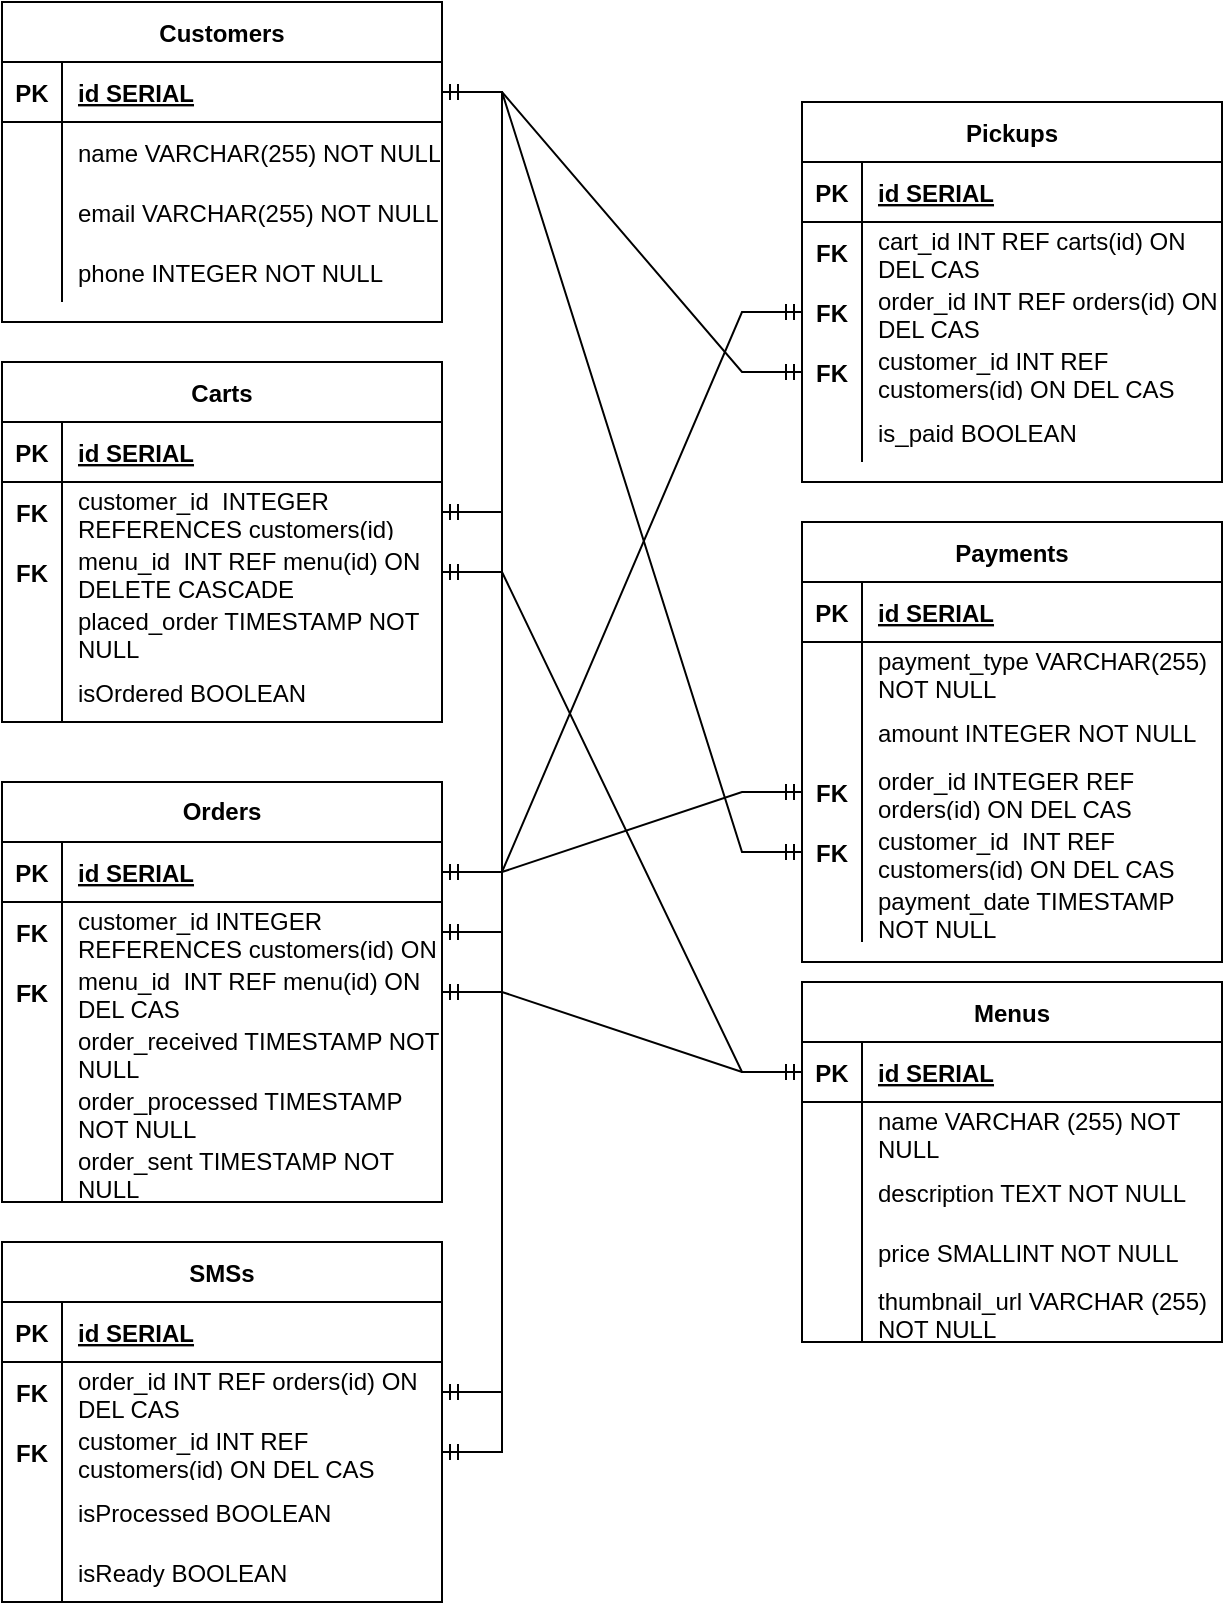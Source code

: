 <mxfile version="15.5.4" type="github">
  <diagram id="C5RBs43oDa-KdzZeNtuy" name="Page-1">
    <mxGraphModel dx="797" dy="542" grid="1" gridSize="10" guides="1" tooltips="1" connect="1" arrows="1" fold="1" page="1" pageScale="1" pageWidth="827" pageHeight="1169" math="0" shadow="0">
      <root>
        <mxCell id="WIyWlLk6GJQsqaUBKTNV-0" />
        <mxCell id="WIyWlLk6GJQsqaUBKTNV-1" parent="WIyWlLk6GJQsqaUBKTNV-0" />
        <mxCell id="xxg-_Av_WvTJygDesWmr-0" value="Payments" style="shape=table;startSize=30;container=1;collapsible=1;childLayout=tableLayout;fixedRows=1;rowLines=0;fontStyle=1;align=center;resizeLast=1;" parent="WIyWlLk6GJQsqaUBKTNV-1" vertex="1">
          <mxGeometry x="530" y="310" width="210" height="220" as="geometry" />
        </mxCell>
        <mxCell id="xxg-_Av_WvTJygDesWmr-1" value="" style="shape=partialRectangle;collapsible=0;dropTarget=0;pointerEvents=0;fillColor=none;top=0;left=0;bottom=1;right=0;points=[[0,0.5],[1,0.5]];portConstraint=eastwest;" parent="xxg-_Av_WvTJygDesWmr-0" vertex="1">
          <mxGeometry y="30" width="210" height="30" as="geometry" />
        </mxCell>
        <mxCell id="xxg-_Av_WvTJygDesWmr-2" value="PK" style="shape=partialRectangle;connectable=0;fillColor=none;top=0;left=0;bottom=0;right=0;fontStyle=1;overflow=hidden;" parent="xxg-_Av_WvTJygDesWmr-1" vertex="1">
          <mxGeometry width="30" height="30" as="geometry">
            <mxRectangle width="30" height="30" as="alternateBounds" />
          </mxGeometry>
        </mxCell>
        <mxCell id="xxg-_Av_WvTJygDesWmr-3" value="id SERIAL" style="shape=partialRectangle;connectable=0;fillColor=none;top=0;left=0;bottom=0;right=0;align=left;spacingLeft=6;fontStyle=5;overflow=hidden;" parent="xxg-_Av_WvTJygDesWmr-1" vertex="1">
          <mxGeometry x="30" width="180" height="30" as="geometry">
            <mxRectangle width="180" height="30" as="alternateBounds" />
          </mxGeometry>
        </mxCell>
        <mxCell id="xxg-_Av_WvTJygDesWmr-4" value="" style="shape=partialRectangle;collapsible=0;dropTarget=0;pointerEvents=0;fillColor=none;top=0;left=0;bottom=0;right=0;points=[[0,0.5],[1,0.5]];portConstraint=eastwest;" parent="xxg-_Av_WvTJygDesWmr-0" vertex="1">
          <mxGeometry y="60" width="210" height="30" as="geometry" />
        </mxCell>
        <mxCell id="xxg-_Av_WvTJygDesWmr-5" value="" style="shape=partialRectangle;connectable=0;fillColor=none;top=0;left=0;bottom=0;right=0;editable=1;overflow=hidden;" parent="xxg-_Av_WvTJygDesWmr-4" vertex="1">
          <mxGeometry width="30" height="30" as="geometry">
            <mxRectangle width="30" height="30" as="alternateBounds" />
          </mxGeometry>
        </mxCell>
        <mxCell id="xxg-_Av_WvTJygDesWmr-6" value="payment_type VARCHAR(255) NOT NULL" style="shape=partialRectangle;connectable=0;fillColor=none;top=0;left=0;bottom=0;right=0;align=left;spacingLeft=6;overflow=hidden;whiteSpace=wrap;" parent="xxg-_Av_WvTJygDesWmr-4" vertex="1">
          <mxGeometry x="30" width="180" height="30" as="geometry">
            <mxRectangle width="180" height="30" as="alternateBounds" />
          </mxGeometry>
        </mxCell>
        <mxCell id="xxg-_Av_WvTJygDesWmr-7" value="" style="shape=partialRectangle;collapsible=0;dropTarget=0;pointerEvents=0;fillColor=none;top=0;left=0;bottom=0;right=0;points=[[0,0.5],[1,0.5]];portConstraint=eastwest;" parent="xxg-_Av_WvTJygDesWmr-0" vertex="1">
          <mxGeometry y="90" width="210" height="30" as="geometry" />
        </mxCell>
        <mxCell id="xxg-_Av_WvTJygDesWmr-8" value="" style="shape=partialRectangle;connectable=0;fillColor=none;top=0;left=0;bottom=0;right=0;editable=1;overflow=hidden;" parent="xxg-_Av_WvTJygDesWmr-7" vertex="1">
          <mxGeometry width="30" height="30" as="geometry">
            <mxRectangle width="30" height="30" as="alternateBounds" />
          </mxGeometry>
        </mxCell>
        <mxCell id="xxg-_Av_WvTJygDesWmr-9" value="amount INTEGER NOT NULL" style="shape=partialRectangle;connectable=0;fillColor=none;top=0;left=0;bottom=0;right=0;align=left;spacingLeft=6;overflow=hidden;" parent="xxg-_Av_WvTJygDesWmr-7" vertex="1">
          <mxGeometry x="30" width="180" height="30" as="geometry">
            <mxRectangle width="180" height="30" as="alternateBounds" />
          </mxGeometry>
        </mxCell>
        <mxCell id="xxg-_Av_WvTJygDesWmr-10" value="" style="shape=partialRectangle;collapsible=0;dropTarget=0;pointerEvents=0;fillColor=none;top=0;left=0;bottom=0;right=0;points=[[0,0.5],[1,0.5]];portConstraint=eastwest;" parent="xxg-_Av_WvTJygDesWmr-0" vertex="1">
          <mxGeometry y="120" width="210" height="30" as="geometry" />
        </mxCell>
        <mxCell id="xxg-_Av_WvTJygDesWmr-11" value="FK" style="shape=partialRectangle;connectable=0;fillColor=none;top=0;left=0;bottom=0;right=0;editable=1;overflow=hidden;fontStyle=1" parent="xxg-_Av_WvTJygDesWmr-10" vertex="1">
          <mxGeometry width="30" height="30" as="geometry">
            <mxRectangle width="30" height="30" as="alternateBounds" />
          </mxGeometry>
        </mxCell>
        <mxCell id="xxg-_Av_WvTJygDesWmr-12" value="order_id INTEGER REF orders(id) ON DEL CAS" style="shape=partialRectangle;connectable=0;fillColor=none;top=0;left=0;bottom=0;right=0;align=left;spacingLeft=6;overflow=hidden;whiteSpace=wrap;" parent="xxg-_Av_WvTJygDesWmr-10" vertex="1">
          <mxGeometry x="30" width="180" height="30" as="geometry">
            <mxRectangle width="180" height="30" as="alternateBounds" />
          </mxGeometry>
        </mxCell>
        <mxCell id="xxg-_Av_WvTJygDesWmr-13" value="" style="shape=partialRectangle;collapsible=0;dropTarget=0;pointerEvents=0;fillColor=none;top=0;left=0;bottom=0;right=0;points=[[0,0.5],[1,0.5]];portConstraint=eastwest;" parent="xxg-_Av_WvTJygDesWmr-0" vertex="1">
          <mxGeometry y="150" width="210" height="30" as="geometry" />
        </mxCell>
        <mxCell id="xxg-_Av_WvTJygDesWmr-14" value="FK" style="shape=partialRectangle;connectable=0;fillColor=none;top=0;left=0;bottom=0;right=0;editable=1;overflow=hidden;fontStyle=1" parent="xxg-_Av_WvTJygDesWmr-13" vertex="1">
          <mxGeometry width="30" height="30" as="geometry">
            <mxRectangle width="30" height="30" as="alternateBounds" />
          </mxGeometry>
        </mxCell>
        <mxCell id="xxg-_Av_WvTJygDesWmr-15" value="customer_id  INT REF customers(id) ON DEL CAS" style="shape=partialRectangle;connectable=0;fillColor=none;top=0;left=0;bottom=0;right=0;align=left;spacingLeft=6;overflow=hidden;whiteSpace=wrap;" parent="xxg-_Av_WvTJygDesWmr-13" vertex="1">
          <mxGeometry x="30" width="180" height="30" as="geometry">
            <mxRectangle width="180" height="30" as="alternateBounds" />
          </mxGeometry>
        </mxCell>
        <mxCell id="xxg-_Av_WvTJygDesWmr-16" value="" style="shape=partialRectangle;collapsible=0;dropTarget=0;pointerEvents=0;fillColor=none;top=0;left=0;bottom=0;right=0;points=[[0,0.5],[1,0.5]];portConstraint=eastwest;" parent="xxg-_Av_WvTJygDesWmr-0" vertex="1">
          <mxGeometry y="180" width="210" height="30" as="geometry" />
        </mxCell>
        <mxCell id="xxg-_Av_WvTJygDesWmr-17" value="" style="shape=partialRectangle;connectable=0;fillColor=none;top=0;left=0;bottom=0;right=0;editable=1;overflow=hidden;" parent="xxg-_Av_WvTJygDesWmr-16" vertex="1">
          <mxGeometry width="30" height="30" as="geometry">
            <mxRectangle width="30" height="30" as="alternateBounds" />
          </mxGeometry>
        </mxCell>
        <mxCell id="xxg-_Av_WvTJygDesWmr-18" value="payment_date TIMESTAMP NOT NULL" style="shape=partialRectangle;connectable=0;fillColor=none;top=0;left=0;bottom=0;right=0;align=left;spacingLeft=6;overflow=hidden;whiteSpace=wrap;" parent="xxg-_Av_WvTJygDesWmr-16" vertex="1">
          <mxGeometry x="30" width="180" height="30" as="geometry">
            <mxRectangle width="180" height="30" as="alternateBounds" />
          </mxGeometry>
        </mxCell>
        <mxCell id="Vc9jVS3tnoy4eJUtBO8h-0" value="Menus" style="shape=table;startSize=30;container=1;collapsible=1;childLayout=tableLayout;fixedRows=1;rowLines=0;fontStyle=1;align=center;resizeLast=1;" parent="WIyWlLk6GJQsqaUBKTNV-1" vertex="1">
          <mxGeometry x="530" y="540" width="210" height="180" as="geometry" />
        </mxCell>
        <mxCell id="Vc9jVS3tnoy4eJUtBO8h-1" value="" style="shape=partialRectangle;collapsible=0;dropTarget=0;pointerEvents=0;fillColor=none;top=0;left=0;bottom=1;right=0;points=[[0,0.5],[1,0.5]];portConstraint=eastwest;" parent="Vc9jVS3tnoy4eJUtBO8h-0" vertex="1">
          <mxGeometry y="30" width="210" height="30" as="geometry" />
        </mxCell>
        <mxCell id="Vc9jVS3tnoy4eJUtBO8h-2" value="PK" style="shape=partialRectangle;connectable=0;fillColor=none;top=0;left=0;bottom=0;right=0;fontStyle=1;overflow=hidden;" parent="Vc9jVS3tnoy4eJUtBO8h-1" vertex="1">
          <mxGeometry width="30" height="30" as="geometry">
            <mxRectangle width="30" height="30" as="alternateBounds" />
          </mxGeometry>
        </mxCell>
        <mxCell id="Vc9jVS3tnoy4eJUtBO8h-3" value="id SERIAL" style="shape=partialRectangle;connectable=0;fillColor=none;top=0;left=0;bottom=0;right=0;align=left;spacingLeft=6;fontStyle=5;overflow=hidden;" parent="Vc9jVS3tnoy4eJUtBO8h-1" vertex="1">
          <mxGeometry x="30" width="180" height="30" as="geometry">
            <mxRectangle width="180" height="30" as="alternateBounds" />
          </mxGeometry>
        </mxCell>
        <mxCell id="Vc9jVS3tnoy4eJUtBO8h-4" value="" style="shape=partialRectangle;collapsible=0;dropTarget=0;pointerEvents=0;fillColor=none;top=0;left=0;bottom=0;right=0;points=[[0,0.5],[1,0.5]];portConstraint=eastwest;" parent="Vc9jVS3tnoy4eJUtBO8h-0" vertex="1">
          <mxGeometry y="60" width="210" height="30" as="geometry" />
        </mxCell>
        <mxCell id="Vc9jVS3tnoy4eJUtBO8h-5" value="" style="shape=partialRectangle;connectable=0;fillColor=none;top=0;left=0;bottom=0;right=0;editable=1;overflow=hidden;" parent="Vc9jVS3tnoy4eJUtBO8h-4" vertex="1">
          <mxGeometry width="30" height="30" as="geometry">
            <mxRectangle width="30" height="30" as="alternateBounds" />
          </mxGeometry>
        </mxCell>
        <mxCell id="Vc9jVS3tnoy4eJUtBO8h-6" value="name VARCHAR (255) NOT NULL" style="shape=partialRectangle;connectable=0;fillColor=none;top=0;left=0;bottom=0;right=0;align=left;spacingLeft=6;overflow=hidden;whiteSpace=wrap;" parent="Vc9jVS3tnoy4eJUtBO8h-4" vertex="1">
          <mxGeometry x="30" width="180" height="30" as="geometry">
            <mxRectangle width="180" height="30" as="alternateBounds" />
          </mxGeometry>
        </mxCell>
        <mxCell id="Vc9jVS3tnoy4eJUtBO8h-7" value="" style="shape=partialRectangle;collapsible=0;dropTarget=0;pointerEvents=0;fillColor=none;top=0;left=0;bottom=0;right=0;points=[[0,0.5],[1,0.5]];portConstraint=eastwest;" parent="Vc9jVS3tnoy4eJUtBO8h-0" vertex="1">
          <mxGeometry y="90" width="210" height="30" as="geometry" />
        </mxCell>
        <mxCell id="Vc9jVS3tnoy4eJUtBO8h-8" value="" style="shape=partialRectangle;connectable=0;fillColor=none;top=0;left=0;bottom=0;right=0;editable=1;overflow=hidden;" parent="Vc9jVS3tnoy4eJUtBO8h-7" vertex="1">
          <mxGeometry width="30" height="30" as="geometry">
            <mxRectangle width="30" height="30" as="alternateBounds" />
          </mxGeometry>
        </mxCell>
        <mxCell id="Vc9jVS3tnoy4eJUtBO8h-9" value="description TEXT NOT NULL" style="shape=partialRectangle;connectable=0;fillColor=none;top=0;left=0;bottom=0;right=0;align=left;spacingLeft=6;overflow=hidden;" parent="Vc9jVS3tnoy4eJUtBO8h-7" vertex="1">
          <mxGeometry x="30" width="180" height="30" as="geometry">
            <mxRectangle width="180" height="30" as="alternateBounds" />
          </mxGeometry>
        </mxCell>
        <mxCell id="Vc9jVS3tnoy4eJUtBO8h-10" value="" style="shape=partialRectangle;collapsible=0;dropTarget=0;pointerEvents=0;fillColor=none;top=0;left=0;bottom=0;right=0;points=[[0,0.5],[1,0.5]];portConstraint=eastwest;" parent="Vc9jVS3tnoy4eJUtBO8h-0" vertex="1">
          <mxGeometry y="120" width="210" height="30" as="geometry" />
        </mxCell>
        <mxCell id="Vc9jVS3tnoy4eJUtBO8h-11" value="" style="shape=partialRectangle;connectable=0;fillColor=none;top=0;left=0;bottom=0;right=0;editable=1;overflow=hidden;" parent="Vc9jVS3tnoy4eJUtBO8h-10" vertex="1">
          <mxGeometry width="30" height="30" as="geometry">
            <mxRectangle width="30" height="30" as="alternateBounds" />
          </mxGeometry>
        </mxCell>
        <mxCell id="Vc9jVS3tnoy4eJUtBO8h-12" value="price SMALLINT NOT NULL" style="shape=partialRectangle;connectable=0;fillColor=none;top=0;left=0;bottom=0;right=0;align=left;spacingLeft=6;overflow=hidden;" parent="Vc9jVS3tnoy4eJUtBO8h-10" vertex="1">
          <mxGeometry x="30" width="180" height="30" as="geometry">
            <mxRectangle width="180" height="30" as="alternateBounds" />
          </mxGeometry>
        </mxCell>
        <mxCell id="Vc9jVS3tnoy4eJUtBO8h-13" value="" style="shape=partialRectangle;collapsible=0;dropTarget=0;pointerEvents=0;fillColor=none;top=0;left=0;bottom=0;right=0;points=[[0,0.5],[1,0.5]];portConstraint=eastwest;" parent="Vc9jVS3tnoy4eJUtBO8h-0" vertex="1">
          <mxGeometry y="150" width="210" height="30" as="geometry" />
        </mxCell>
        <mxCell id="Vc9jVS3tnoy4eJUtBO8h-14" value="" style="shape=partialRectangle;connectable=0;fillColor=none;top=0;left=0;bottom=0;right=0;editable=1;overflow=hidden;" parent="Vc9jVS3tnoy4eJUtBO8h-13" vertex="1">
          <mxGeometry width="30" height="30" as="geometry">
            <mxRectangle width="30" height="30" as="alternateBounds" />
          </mxGeometry>
        </mxCell>
        <mxCell id="Vc9jVS3tnoy4eJUtBO8h-15" value="thumbnail_url VARCHAR (255) NOT NULL" style="shape=partialRectangle;connectable=0;fillColor=none;top=0;left=0;bottom=0;right=0;align=left;spacingLeft=6;overflow=hidden;whiteSpace=wrap;" parent="Vc9jVS3tnoy4eJUtBO8h-13" vertex="1">
          <mxGeometry x="30" width="180" height="30" as="geometry">
            <mxRectangle width="180" height="30" as="alternateBounds" />
          </mxGeometry>
        </mxCell>
        <mxCell id="Vc9jVS3tnoy4eJUtBO8h-19" value="Carts" style="shape=table;startSize=30;container=1;collapsible=1;childLayout=tableLayout;fixedRows=1;rowLines=0;fontStyle=1;align=center;resizeLast=1;" parent="WIyWlLk6GJQsqaUBKTNV-1" vertex="1">
          <mxGeometry x="130" y="230" width="220" height="180" as="geometry" />
        </mxCell>
        <mxCell id="Vc9jVS3tnoy4eJUtBO8h-20" value="" style="shape=partialRectangle;collapsible=0;dropTarget=0;pointerEvents=0;fillColor=none;top=0;left=0;bottom=1;right=0;points=[[0,0.5],[1,0.5]];portConstraint=eastwest;" parent="Vc9jVS3tnoy4eJUtBO8h-19" vertex="1">
          <mxGeometry y="30" width="220" height="30" as="geometry" />
        </mxCell>
        <mxCell id="Vc9jVS3tnoy4eJUtBO8h-21" value="PK" style="shape=partialRectangle;connectable=0;fillColor=none;top=0;left=0;bottom=0;right=0;fontStyle=1;overflow=hidden;" parent="Vc9jVS3tnoy4eJUtBO8h-20" vertex="1">
          <mxGeometry width="30" height="30" as="geometry">
            <mxRectangle width="30" height="30" as="alternateBounds" />
          </mxGeometry>
        </mxCell>
        <mxCell id="Vc9jVS3tnoy4eJUtBO8h-22" value="id SERIAL" style="shape=partialRectangle;connectable=0;fillColor=none;top=0;left=0;bottom=0;right=0;align=left;spacingLeft=6;fontStyle=5;overflow=hidden;" parent="Vc9jVS3tnoy4eJUtBO8h-20" vertex="1">
          <mxGeometry x="30" width="190" height="30" as="geometry">
            <mxRectangle width="190" height="30" as="alternateBounds" />
          </mxGeometry>
        </mxCell>
        <mxCell id="Vc9jVS3tnoy4eJUtBO8h-23" value="" style="shape=partialRectangle;collapsible=0;dropTarget=0;pointerEvents=0;fillColor=none;top=0;left=0;bottom=0;right=0;points=[[0,0.5],[1,0.5]];portConstraint=eastwest;" parent="Vc9jVS3tnoy4eJUtBO8h-19" vertex="1">
          <mxGeometry y="60" width="220" height="30" as="geometry" />
        </mxCell>
        <mxCell id="Vc9jVS3tnoy4eJUtBO8h-24" value="FK" style="shape=partialRectangle;connectable=0;fillColor=none;top=0;left=0;bottom=0;right=0;editable=1;overflow=hidden;fontStyle=1" parent="Vc9jVS3tnoy4eJUtBO8h-23" vertex="1">
          <mxGeometry width="30" height="30" as="geometry">
            <mxRectangle width="30" height="30" as="alternateBounds" />
          </mxGeometry>
        </mxCell>
        <mxCell id="Vc9jVS3tnoy4eJUtBO8h-25" value="customer_id  INTEGER REFERENCES customers(id) " style="shape=partialRectangle;connectable=0;fillColor=none;top=0;left=0;bottom=0;right=0;align=left;spacingLeft=6;overflow=hidden;whiteSpace=wrap;" parent="Vc9jVS3tnoy4eJUtBO8h-23" vertex="1">
          <mxGeometry x="30" width="190" height="30" as="geometry">
            <mxRectangle width="190" height="30" as="alternateBounds" />
          </mxGeometry>
        </mxCell>
        <mxCell id="Vc9jVS3tnoy4eJUtBO8h-26" value="" style="shape=partialRectangle;collapsible=0;dropTarget=0;pointerEvents=0;fillColor=none;top=0;left=0;bottom=0;right=0;points=[[0,0.5],[1,0.5]];portConstraint=eastwest;" parent="Vc9jVS3tnoy4eJUtBO8h-19" vertex="1">
          <mxGeometry y="90" width="220" height="30" as="geometry" />
        </mxCell>
        <mxCell id="Vc9jVS3tnoy4eJUtBO8h-27" value="" style="shape=partialRectangle;connectable=0;fillColor=none;top=0;left=0;bottom=0;right=0;editable=1;overflow=hidden;" parent="Vc9jVS3tnoy4eJUtBO8h-26" vertex="1">
          <mxGeometry width="30" height="30" as="geometry">
            <mxRectangle width="30" height="30" as="alternateBounds" />
          </mxGeometry>
        </mxCell>
        <mxCell id="Vc9jVS3tnoy4eJUtBO8h-28" value="menu_id  INT REF menu(id) ON DELETE CASCADE" style="shape=partialRectangle;connectable=0;fillColor=none;top=0;left=0;bottom=0;right=0;align=left;spacingLeft=6;overflow=hidden;whiteSpace=wrap;" parent="Vc9jVS3tnoy4eJUtBO8h-26" vertex="1">
          <mxGeometry x="30" width="190" height="30" as="geometry">
            <mxRectangle width="190" height="30" as="alternateBounds" />
          </mxGeometry>
        </mxCell>
        <mxCell id="Vc9jVS3tnoy4eJUtBO8h-29" value="" style="shape=partialRectangle;collapsible=0;dropTarget=0;pointerEvents=0;fillColor=none;top=0;left=0;bottom=0;right=0;points=[[0,0.5],[1,0.5]];portConstraint=eastwest;" parent="Vc9jVS3tnoy4eJUtBO8h-19" vertex="1">
          <mxGeometry y="120" width="220" height="30" as="geometry" />
        </mxCell>
        <mxCell id="Vc9jVS3tnoy4eJUtBO8h-30" value="" style="shape=partialRectangle;connectable=0;fillColor=none;top=0;left=0;bottom=0;right=0;editable=1;overflow=hidden;" parent="Vc9jVS3tnoy4eJUtBO8h-29" vertex="1">
          <mxGeometry width="30" height="30" as="geometry">
            <mxRectangle width="30" height="30" as="alternateBounds" />
          </mxGeometry>
        </mxCell>
        <mxCell id="Vc9jVS3tnoy4eJUtBO8h-31" value="placed_order TIMESTAMP NOT NULL" style="shape=partialRectangle;connectable=0;fillColor=none;top=0;left=0;bottom=0;right=0;align=left;spacingLeft=6;overflow=hidden;whiteSpace=wrap;" parent="Vc9jVS3tnoy4eJUtBO8h-29" vertex="1">
          <mxGeometry x="30" width="190" height="30" as="geometry">
            <mxRectangle width="190" height="30" as="alternateBounds" />
          </mxGeometry>
        </mxCell>
        <mxCell id="bYhTp1pASruTpdE7_7Bv-5" value="" style="shape=partialRectangle;collapsible=0;dropTarget=0;pointerEvents=0;fillColor=none;top=0;left=0;bottom=0;right=0;points=[[0,0.5],[1,0.5]];portConstraint=eastwest;" vertex="1" parent="Vc9jVS3tnoy4eJUtBO8h-19">
          <mxGeometry y="150" width="220" height="30" as="geometry" />
        </mxCell>
        <mxCell id="bYhTp1pASruTpdE7_7Bv-6" value="" style="shape=partialRectangle;connectable=0;fillColor=none;top=0;left=0;bottom=0;right=0;editable=1;overflow=hidden;" vertex="1" parent="bYhTp1pASruTpdE7_7Bv-5">
          <mxGeometry width="30" height="30" as="geometry">
            <mxRectangle width="30" height="30" as="alternateBounds" />
          </mxGeometry>
        </mxCell>
        <mxCell id="bYhTp1pASruTpdE7_7Bv-7" value="isOrdered BOOLEAN" style="shape=partialRectangle;connectable=0;fillColor=none;top=0;left=0;bottom=0;right=0;align=left;spacingLeft=6;overflow=hidden;" vertex="1" parent="bYhTp1pASruTpdE7_7Bv-5">
          <mxGeometry x="30" width="190" height="30" as="geometry">
            <mxRectangle width="190" height="30" as="alternateBounds" />
          </mxGeometry>
        </mxCell>
        <mxCell id="Vc9jVS3tnoy4eJUtBO8h-41" value="Orders" style="shape=table;startSize=30;container=1;collapsible=1;childLayout=tableLayout;fixedRows=1;rowLines=0;fontStyle=1;align=center;resizeLast=1;whiteSpace=wrap;" parent="WIyWlLk6GJQsqaUBKTNV-1" vertex="1">
          <mxGeometry x="130" y="440" width="220" height="210" as="geometry" />
        </mxCell>
        <mxCell id="Vc9jVS3tnoy4eJUtBO8h-42" value="" style="shape=partialRectangle;collapsible=0;dropTarget=0;pointerEvents=0;fillColor=none;top=0;left=0;bottom=1;right=0;points=[[0,0.5],[1,0.5]];portConstraint=eastwest;" parent="Vc9jVS3tnoy4eJUtBO8h-41" vertex="1">
          <mxGeometry y="30" width="220" height="30" as="geometry" />
        </mxCell>
        <mxCell id="Vc9jVS3tnoy4eJUtBO8h-43" value="PK" style="shape=partialRectangle;connectable=0;fillColor=none;top=0;left=0;bottom=0;right=0;fontStyle=1;overflow=hidden;" parent="Vc9jVS3tnoy4eJUtBO8h-42" vertex="1">
          <mxGeometry width="30" height="30" as="geometry">
            <mxRectangle width="30" height="30" as="alternateBounds" />
          </mxGeometry>
        </mxCell>
        <mxCell id="Vc9jVS3tnoy4eJUtBO8h-44" value="id SERIAL" style="shape=partialRectangle;connectable=0;fillColor=none;top=0;left=0;bottom=0;right=0;align=left;spacingLeft=6;fontStyle=5;overflow=hidden;" parent="Vc9jVS3tnoy4eJUtBO8h-42" vertex="1">
          <mxGeometry x="30" width="190" height="30" as="geometry">
            <mxRectangle width="190" height="30" as="alternateBounds" />
          </mxGeometry>
        </mxCell>
        <mxCell id="Vc9jVS3tnoy4eJUtBO8h-45" value="" style="shape=partialRectangle;collapsible=0;dropTarget=0;pointerEvents=0;fillColor=none;top=0;left=0;bottom=0;right=0;points=[[0,0.5],[1,0.5]];portConstraint=eastwest;" parent="Vc9jVS3tnoy4eJUtBO8h-41" vertex="1">
          <mxGeometry y="60" width="220" height="30" as="geometry" />
        </mxCell>
        <mxCell id="Vc9jVS3tnoy4eJUtBO8h-46" value="FK" style="shape=partialRectangle;connectable=0;fillColor=none;top=0;left=0;bottom=0;right=0;editable=1;overflow=hidden;fontStyle=1" parent="Vc9jVS3tnoy4eJUtBO8h-45" vertex="1">
          <mxGeometry width="30" height="30" as="geometry">
            <mxRectangle width="30" height="30" as="alternateBounds" />
          </mxGeometry>
        </mxCell>
        <mxCell id="Vc9jVS3tnoy4eJUtBO8h-47" value="customer_id INTEGER REFERENCES customers(id) ON DELETE CASCADE" style="shape=partialRectangle;connectable=0;fillColor=none;top=0;left=0;bottom=0;right=0;align=left;spacingLeft=6;overflow=hidden;whiteSpace=wrap;" parent="Vc9jVS3tnoy4eJUtBO8h-45" vertex="1">
          <mxGeometry x="30" width="190" height="30" as="geometry">
            <mxRectangle width="190" height="30" as="alternateBounds" />
          </mxGeometry>
        </mxCell>
        <mxCell id="Vc9jVS3tnoy4eJUtBO8h-48" value="" style="shape=partialRectangle;collapsible=0;dropTarget=0;pointerEvents=0;fillColor=none;top=0;left=0;bottom=0;right=0;points=[[0,0.5],[1,0.5]];portConstraint=eastwest;" parent="Vc9jVS3tnoy4eJUtBO8h-41" vertex="1">
          <mxGeometry y="90" width="220" height="30" as="geometry" />
        </mxCell>
        <mxCell id="Vc9jVS3tnoy4eJUtBO8h-49" value="FK" style="shape=partialRectangle;connectable=0;fillColor=none;top=0;left=0;bottom=0;right=0;editable=1;overflow=hidden;" parent="Vc9jVS3tnoy4eJUtBO8h-48" vertex="1">
          <mxGeometry width="30" height="30" as="geometry">
            <mxRectangle width="30" height="30" as="alternateBounds" />
          </mxGeometry>
        </mxCell>
        <mxCell id="Vc9jVS3tnoy4eJUtBO8h-50" value="menu_id  INT REF menu(id) ON DEL CAS" style="shape=partialRectangle;connectable=0;fillColor=none;top=0;left=0;bottom=0;right=0;align=left;spacingLeft=6;overflow=hidden;whiteSpace=wrap;" parent="Vc9jVS3tnoy4eJUtBO8h-48" vertex="1">
          <mxGeometry x="30" width="190" height="30" as="geometry">
            <mxRectangle width="190" height="30" as="alternateBounds" />
          </mxGeometry>
        </mxCell>
        <mxCell id="Vc9jVS3tnoy4eJUtBO8h-51" value="" style="shape=partialRectangle;collapsible=0;dropTarget=0;pointerEvents=0;fillColor=none;top=0;left=0;bottom=0;right=0;points=[[0,0.5],[1,0.5]];portConstraint=eastwest;" parent="Vc9jVS3tnoy4eJUtBO8h-41" vertex="1">
          <mxGeometry y="120" width="220" height="30" as="geometry" />
        </mxCell>
        <mxCell id="Vc9jVS3tnoy4eJUtBO8h-52" value="" style="shape=partialRectangle;connectable=0;fillColor=none;top=0;left=0;bottom=0;right=0;editable=1;overflow=hidden;" parent="Vc9jVS3tnoy4eJUtBO8h-51" vertex="1">
          <mxGeometry width="30" height="30" as="geometry">
            <mxRectangle width="30" height="30" as="alternateBounds" />
          </mxGeometry>
        </mxCell>
        <mxCell id="Vc9jVS3tnoy4eJUtBO8h-53" value="order_received TIMESTAMP NOT NULL" style="shape=partialRectangle;connectable=0;fillColor=none;top=0;left=0;bottom=0;right=0;align=left;spacingLeft=6;overflow=hidden;whiteSpace=wrap;" parent="Vc9jVS3tnoy4eJUtBO8h-51" vertex="1">
          <mxGeometry x="30" width="190" height="30" as="geometry">
            <mxRectangle width="190" height="30" as="alternateBounds" />
          </mxGeometry>
        </mxCell>
        <mxCell id="Vc9jVS3tnoy4eJUtBO8h-54" value="" style="shape=partialRectangle;collapsible=0;dropTarget=0;pointerEvents=0;fillColor=none;top=0;left=0;bottom=0;right=0;points=[[0,0.5],[1,0.5]];portConstraint=eastwest;" parent="Vc9jVS3tnoy4eJUtBO8h-41" vertex="1">
          <mxGeometry y="150" width="220" height="30" as="geometry" />
        </mxCell>
        <mxCell id="Vc9jVS3tnoy4eJUtBO8h-55" value="" style="shape=partialRectangle;connectable=0;fillColor=none;top=0;left=0;bottom=0;right=0;editable=1;overflow=hidden;" parent="Vc9jVS3tnoy4eJUtBO8h-54" vertex="1">
          <mxGeometry width="30" height="30" as="geometry">
            <mxRectangle width="30" height="30" as="alternateBounds" />
          </mxGeometry>
        </mxCell>
        <mxCell id="Vc9jVS3tnoy4eJUtBO8h-56" value="order_processed TIMESTAMP NOT NULL" style="shape=partialRectangle;connectable=0;fillColor=none;top=0;left=0;bottom=0;right=0;align=left;spacingLeft=6;overflow=hidden;whiteSpace=wrap;" parent="Vc9jVS3tnoy4eJUtBO8h-54" vertex="1">
          <mxGeometry x="30" width="190" height="30" as="geometry">
            <mxRectangle width="190" height="30" as="alternateBounds" />
          </mxGeometry>
        </mxCell>
        <mxCell id="Vc9jVS3tnoy4eJUtBO8h-57" value="" style="shape=partialRectangle;collapsible=0;dropTarget=0;pointerEvents=0;fillColor=none;top=0;left=0;bottom=0;right=0;points=[[0,0.5],[1,0.5]];portConstraint=eastwest;" parent="Vc9jVS3tnoy4eJUtBO8h-41" vertex="1">
          <mxGeometry y="180" width="220" height="30" as="geometry" />
        </mxCell>
        <mxCell id="Vc9jVS3tnoy4eJUtBO8h-58" value="" style="shape=partialRectangle;connectable=0;fillColor=none;top=0;left=0;bottom=0;right=0;editable=1;overflow=hidden;" parent="Vc9jVS3tnoy4eJUtBO8h-57" vertex="1">
          <mxGeometry width="30" height="30" as="geometry">
            <mxRectangle width="30" height="30" as="alternateBounds" />
          </mxGeometry>
        </mxCell>
        <mxCell id="Vc9jVS3tnoy4eJUtBO8h-59" value="order_sent TIMESTAMP NOT NULL" style="shape=partialRectangle;connectable=0;fillColor=none;top=0;left=0;bottom=0;right=0;align=left;spacingLeft=6;overflow=hidden;whiteSpace=wrap;" parent="Vc9jVS3tnoy4eJUtBO8h-57" vertex="1">
          <mxGeometry x="30" width="190" height="30" as="geometry">
            <mxRectangle width="190" height="30" as="alternateBounds" />
          </mxGeometry>
        </mxCell>
        <mxCell id="Vc9jVS3tnoy4eJUtBO8h-60" value="Pickups" style="shape=table;startSize=30;container=1;collapsible=1;childLayout=tableLayout;fixedRows=1;rowLines=0;fontStyle=1;align=center;resizeLast=1;" parent="WIyWlLk6GJQsqaUBKTNV-1" vertex="1">
          <mxGeometry x="530" y="100" width="210" height="190" as="geometry" />
        </mxCell>
        <mxCell id="Vc9jVS3tnoy4eJUtBO8h-61" value="" style="shape=partialRectangle;collapsible=0;dropTarget=0;pointerEvents=0;fillColor=none;top=0;left=0;bottom=1;right=0;points=[[0,0.5],[1,0.5]];portConstraint=eastwest;" parent="Vc9jVS3tnoy4eJUtBO8h-60" vertex="1">
          <mxGeometry y="30" width="210" height="30" as="geometry" />
        </mxCell>
        <mxCell id="Vc9jVS3tnoy4eJUtBO8h-62" value="PK" style="shape=partialRectangle;connectable=0;fillColor=none;top=0;left=0;bottom=0;right=0;fontStyle=1;overflow=hidden;" parent="Vc9jVS3tnoy4eJUtBO8h-61" vertex="1">
          <mxGeometry width="30" height="30" as="geometry">
            <mxRectangle width="30" height="30" as="alternateBounds" />
          </mxGeometry>
        </mxCell>
        <mxCell id="Vc9jVS3tnoy4eJUtBO8h-63" value="id SERIAL" style="shape=partialRectangle;connectable=0;fillColor=none;top=0;left=0;bottom=0;right=0;align=left;spacingLeft=6;fontStyle=5;overflow=hidden;" parent="Vc9jVS3tnoy4eJUtBO8h-61" vertex="1">
          <mxGeometry x="30" width="180" height="30" as="geometry">
            <mxRectangle width="180" height="30" as="alternateBounds" />
          </mxGeometry>
        </mxCell>
        <mxCell id="Vc9jVS3tnoy4eJUtBO8h-64" value="" style="shape=partialRectangle;collapsible=0;dropTarget=0;pointerEvents=0;fillColor=none;top=0;left=0;bottom=0;right=0;points=[[0,0.5],[1,0.5]];portConstraint=eastwest;" parent="Vc9jVS3tnoy4eJUtBO8h-60" vertex="1">
          <mxGeometry y="60" width="210" height="30" as="geometry" />
        </mxCell>
        <mxCell id="Vc9jVS3tnoy4eJUtBO8h-65" value="FK" style="shape=partialRectangle;connectable=0;fillColor=none;top=0;left=0;bottom=0;right=0;editable=1;overflow=hidden;fontStyle=1" parent="Vc9jVS3tnoy4eJUtBO8h-64" vertex="1">
          <mxGeometry width="30" height="30" as="geometry">
            <mxRectangle width="30" height="30" as="alternateBounds" />
          </mxGeometry>
        </mxCell>
        <mxCell id="Vc9jVS3tnoy4eJUtBO8h-66" value="cart_id INT REF carts(id) ON DEL CAS" style="shape=partialRectangle;connectable=0;fillColor=none;top=0;left=0;bottom=0;right=0;align=left;spacingLeft=6;overflow=hidden;whiteSpace=wrap;" parent="Vc9jVS3tnoy4eJUtBO8h-64" vertex="1">
          <mxGeometry x="30" width="180" height="30" as="geometry">
            <mxRectangle width="180" height="30" as="alternateBounds" />
          </mxGeometry>
        </mxCell>
        <mxCell id="Vc9jVS3tnoy4eJUtBO8h-67" value="" style="shape=partialRectangle;collapsible=0;dropTarget=0;pointerEvents=0;fillColor=none;top=0;left=0;bottom=0;right=0;points=[[0,0.5],[1,0.5]];portConstraint=eastwest;" parent="Vc9jVS3tnoy4eJUtBO8h-60" vertex="1">
          <mxGeometry y="90" width="210" height="30" as="geometry" />
        </mxCell>
        <mxCell id="Vc9jVS3tnoy4eJUtBO8h-68" value="FK" style="shape=partialRectangle;connectable=0;fillColor=none;top=0;left=0;bottom=0;right=0;editable=1;overflow=hidden;fontStyle=1" parent="Vc9jVS3tnoy4eJUtBO8h-67" vertex="1">
          <mxGeometry width="30" height="30" as="geometry">
            <mxRectangle width="30" height="30" as="alternateBounds" />
          </mxGeometry>
        </mxCell>
        <mxCell id="Vc9jVS3tnoy4eJUtBO8h-69" value="order_id INT REF orders(id) ON DEL CAS" style="shape=partialRectangle;connectable=0;fillColor=none;top=0;left=0;bottom=0;right=0;align=left;spacingLeft=6;overflow=hidden;whiteSpace=wrap;" parent="Vc9jVS3tnoy4eJUtBO8h-67" vertex="1">
          <mxGeometry x="30" width="180" height="30" as="geometry">
            <mxRectangle width="180" height="30" as="alternateBounds" />
          </mxGeometry>
        </mxCell>
        <mxCell id="Vc9jVS3tnoy4eJUtBO8h-70" value="" style="shape=partialRectangle;collapsible=0;dropTarget=0;pointerEvents=0;fillColor=none;top=0;left=0;bottom=0;right=0;points=[[0,0.5],[1,0.5]];portConstraint=eastwest;" parent="Vc9jVS3tnoy4eJUtBO8h-60" vertex="1">
          <mxGeometry y="120" width="210" height="30" as="geometry" />
        </mxCell>
        <mxCell id="Vc9jVS3tnoy4eJUtBO8h-71" value="FK" style="shape=partialRectangle;connectable=0;fillColor=none;top=0;left=0;bottom=0;right=0;editable=1;overflow=hidden;fontStyle=1" parent="Vc9jVS3tnoy4eJUtBO8h-70" vertex="1">
          <mxGeometry width="30" height="30" as="geometry">
            <mxRectangle width="30" height="30" as="alternateBounds" />
          </mxGeometry>
        </mxCell>
        <mxCell id="Vc9jVS3tnoy4eJUtBO8h-72" value="customer_id INT REF customers(id) ON DEL CAS" style="shape=partialRectangle;connectable=0;fillColor=none;top=0;left=0;bottom=0;right=0;align=left;spacingLeft=6;overflow=hidden;whiteSpace=wrap;" parent="Vc9jVS3tnoy4eJUtBO8h-70" vertex="1">
          <mxGeometry x="30" width="180" height="30" as="geometry">
            <mxRectangle width="180" height="30" as="alternateBounds" />
          </mxGeometry>
        </mxCell>
        <mxCell id="Vc9jVS3tnoy4eJUtBO8h-73" value="" style="shape=partialRectangle;collapsible=0;dropTarget=0;pointerEvents=0;fillColor=none;top=0;left=0;bottom=0;right=0;points=[[0,0.5],[1,0.5]];portConstraint=eastwest;" parent="Vc9jVS3tnoy4eJUtBO8h-60" vertex="1">
          <mxGeometry y="150" width="210" height="30" as="geometry" />
        </mxCell>
        <mxCell id="Vc9jVS3tnoy4eJUtBO8h-74" value="" style="shape=partialRectangle;connectable=0;fillColor=none;top=0;left=0;bottom=0;right=0;editable=1;overflow=hidden;" parent="Vc9jVS3tnoy4eJUtBO8h-73" vertex="1">
          <mxGeometry width="30" height="30" as="geometry">
            <mxRectangle width="30" height="30" as="alternateBounds" />
          </mxGeometry>
        </mxCell>
        <mxCell id="Vc9jVS3tnoy4eJUtBO8h-75" value="is_paid BOOLEAN" style="shape=partialRectangle;connectable=0;fillColor=none;top=0;left=0;bottom=0;right=0;align=left;spacingLeft=6;overflow=hidden;" parent="Vc9jVS3tnoy4eJUtBO8h-73" vertex="1">
          <mxGeometry x="30" width="180" height="30" as="geometry">
            <mxRectangle width="180" height="30" as="alternateBounds" />
          </mxGeometry>
        </mxCell>
        <mxCell id="Vc9jVS3tnoy4eJUtBO8h-79" value="SMSs" style="shape=table;startSize=30;container=1;collapsible=1;childLayout=tableLayout;fixedRows=1;rowLines=0;fontStyle=1;align=center;resizeLast=1;" parent="WIyWlLk6GJQsqaUBKTNV-1" vertex="1">
          <mxGeometry x="130" y="670" width="220" height="180" as="geometry" />
        </mxCell>
        <mxCell id="Vc9jVS3tnoy4eJUtBO8h-80" value="" style="shape=partialRectangle;collapsible=0;dropTarget=0;pointerEvents=0;fillColor=none;top=0;left=0;bottom=1;right=0;points=[[0,0.5],[1,0.5]];portConstraint=eastwest;" parent="Vc9jVS3tnoy4eJUtBO8h-79" vertex="1">
          <mxGeometry y="30" width="220" height="30" as="geometry" />
        </mxCell>
        <mxCell id="Vc9jVS3tnoy4eJUtBO8h-81" value="PK" style="shape=partialRectangle;connectable=0;fillColor=none;top=0;left=0;bottom=0;right=0;fontStyle=1;overflow=hidden;" parent="Vc9jVS3tnoy4eJUtBO8h-80" vertex="1">
          <mxGeometry width="30" height="30" as="geometry">
            <mxRectangle width="30" height="30" as="alternateBounds" />
          </mxGeometry>
        </mxCell>
        <mxCell id="Vc9jVS3tnoy4eJUtBO8h-82" value="id SERIAL" style="shape=partialRectangle;connectable=0;fillColor=none;top=0;left=0;bottom=0;right=0;align=left;spacingLeft=6;fontStyle=5;overflow=hidden;" parent="Vc9jVS3tnoy4eJUtBO8h-80" vertex="1">
          <mxGeometry x="30" width="190" height="30" as="geometry">
            <mxRectangle width="190" height="30" as="alternateBounds" />
          </mxGeometry>
        </mxCell>
        <mxCell id="Vc9jVS3tnoy4eJUtBO8h-83" value="" style="shape=partialRectangle;collapsible=0;dropTarget=0;pointerEvents=0;fillColor=none;top=0;left=0;bottom=0;right=0;points=[[0,0.5],[1,0.5]];portConstraint=eastwest;" parent="Vc9jVS3tnoy4eJUtBO8h-79" vertex="1">
          <mxGeometry y="60" width="220" height="30" as="geometry" />
        </mxCell>
        <mxCell id="Vc9jVS3tnoy4eJUtBO8h-84" value="FK" style="shape=partialRectangle;connectable=0;fillColor=none;top=0;left=0;bottom=0;right=0;editable=1;overflow=hidden;fontStyle=1" parent="Vc9jVS3tnoy4eJUtBO8h-83" vertex="1">
          <mxGeometry width="30" height="30" as="geometry">
            <mxRectangle width="30" height="30" as="alternateBounds" />
          </mxGeometry>
        </mxCell>
        <mxCell id="Vc9jVS3tnoy4eJUtBO8h-85" value="order_id INT REF orders(id) ON DEL CAS" style="shape=partialRectangle;connectable=0;fillColor=none;top=0;left=0;bottom=0;right=0;align=left;spacingLeft=6;overflow=hidden;whiteSpace=wrap;" parent="Vc9jVS3tnoy4eJUtBO8h-83" vertex="1">
          <mxGeometry x="30" width="190" height="30" as="geometry">
            <mxRectangle width="190" height="30" as="alternateBounds" />
          </mxGeometry>
        </mxCell>
        <mxCell id="Vc9jVS3tnoy4eJUtBO8h-86" value="" style="shape=partialRectangle;collapsible=0;dropTarget=0;pointerEvents=0;fillColor=none;top=0;left=0;bottom=0;right=0;points=[[0,0.5],[1,0.5]];portConstraint=eastwest;" parent="Vc9jVS3tnoy4eJUtBO8h-79" vertex="1">
          <mxGeometry y="90" width="220" height="30" as="geometry" />
        </mxCell>
        <mxCell id="Vc9jVS3tnoy4eJUtBO8h-87" value="FK" style="shape=partialRectangle;connectable=0;fillColor=none;top=0;left=0;bottom=0;right=0;editable=1;overflow=hidden;fontStyle=1" parent="Vc9jVS3tnoy4eJUtBO8h-86" vertex="1">
          <mxGeometry width="30" height="30" as="geometry">
            <mxRectangle width="30" height="30" as="alternateBounds" />
          </mxGeometry>
        </mxCell>
        <mxCell id="Vc9jVS3tnoy4eJUtBO8h-88" value="customer_id INT REF customers(id) ON DEL CAS" style="shape=partialRectangle;connectable=0;fillColor=none;top=0;left=0;bottom=0;right=0;align=left;spacingLeft=6;overflow=hidden;whiteSpace=wrap;" parent="Vc9jVS3tnoy4eJUtBO8h-86" vertex="1">
          <mxGeometry x="30" width="190" height="30" as="geometry">
            <mxRectangle width="190" height="30" as="alternateBounds" />
          </mxGeometry>
        </mxCell>
        <mxCell id="bYhTp1pASruTpdE7_7Bv-8" value="" style="shape=partialRectangle;collapsible=0;dropTarget=0;pointerEvents=0;fillColor=none;top=0;left=0;bottom=0;right=0;points=[[0,0.5],[1,0.5]];portConstraint=eastwest;" vertex="1" parent="Vc9jVS3tnoy4eJUtBO8h-79">
          <mxGeometry y="120" width="220" height="30" as="geometry" />
        </mxCell>
        <mxCell id="bYhTp1pASruTpdE7_7Bv-9" value="" style="shape=partialRectangle;connectable=0;fillColor=none;top=0;left=0;bottom=0;right=0;editable=1;overflow=hidden;" vertex="1" parent="bYhTp1pASruTpdE7_7Bv-8">
          <mxGeometry width="30" height="30" as="geometry">
            <mxRectangle width="30" height="30" as="alternateBounds" />
          </mxGeometry>
        </mxCell>
        <mxCell id="bYhTp1pASruTpdE7_7Bv-10" value="isProcessed BOOLEAN" style="shape=partialRectangle;connectable=0;fillColor=none;top=0;left=0;bottom=0;right=0;align=left;spacingLeft=6;overflow=hidden;" vertex="1" parent="bYhTp1pASruTpdE7_7Bv-8">
          <mxGeometry x="30" width="190" height="30" as="geometry">
            <mxRectangle width="190" height="30" as="alternateBounds" />
          </mxGeometry>
        </mxCell>
        <mxCell id="bYhTp1pASruTpdE7_7Bv-11" value="" style="shape=partialRectangle;collapsible=0;dropTarget=0;pointerEvents=0;fillColor=none;top=0;left=0;bottom=0;right=0;points=[[0,0.5],[1,0.5]];portConstraint=eastwest;" vertex="1" parent="Vc9jVS3tnoy4eJUtBO8h-79">
          <mxGeometry y="150" width="220" height="30" as="geometry" />
        </mxCell>
        <mxCell id="bYhTp1pASruTpdE7_7Bv-12" value="" style="shape=partialRectangle;connectable=0;fillColor=none;top=0;left=0;bottom=0;right=0;editable=1;overflow=hidden;" vertex="1" parent="bYhTp1pASruTpdE7_7Bv-11">
          <mxGeometry width="30" height="30" as="geometry">
            <mxRectangle width="30" height="30" as="alternateBounds" />
          </mxGeometry>
        </mxCell>
        <mxCell id="bYhTp1pASruTpdE7_7Bv-13" value="isReady BOOLEAN" style="shape=partialRectangle;connectable=0;fillColor=none;top=0;left=0;bottom=0;right=0;align=left;spacingLeft=6;overflow=hidden;" vertex="1" parent="bYhTp1pASruTpdE7_7Bv-11">
          <mxGeometry x="30" width="190" height="30" as="geometry">
            <mxRectangle width="190" height="30" as="alternateBounds" />
          </mxGeometry>
        </mxCell>
        <mxCell id="Vc9jVS3tnoy4eJUtBO8h-98" value="Customers" style="shape=table;startSize=30;container=1;collapsible=1;childLayout=tableLayout;fixedRows=1;rowLines=0;fontStyle=1;align=center;resizeLast=1;" parent="WIyWlLk6GJQsqaUBKTNV-1" vertex="1">
          <mxGeometry x="130" y="50" width="220" height="160" as="geometry" />
        </mxCell>
        <mxCell id="Vc9jVS3tnoy4eJUtBO8h-99" value="" style="shape=partialRectangle;collapsible=0;dropTarget=0;pointerEvents=0;fillColor=none;top=0;left=0;bottom=1;right=0;points=[[0,0.5],[1,0.5]];portConstraint=eastwest;" parent="Vc9jVS3tnoy4eJUtBO8h-98" vertex="1">
          <mxGeometry y="30" width="220" height="30" as="geometry" />
        </mxCell>
        <mxCell id="Vc9jVS3tnoy4eJUtBO8h-100" value="PK" style="shape=partialRectangle;connectable=0;fillColor=none;top=0;left=0;bottom=0;right=0;fontStyle=1;overflow=hidden;" parent="Vc9jVS3tnoy4eJUtBO8h-99" vertex="1">
          <mxGeometry width="30" height="30" as="geometry">
            <mxRectangle width="30" height="30" as="alternateBounds" />
          </mxGeometry>
        </mxCell>
        <mxCell id="Vc9jVS3tnoy4eJUtBO8h-101" value="id SERIAL" style="shape=partialRectangle;connectable=0;fillColor=none;top=0;left=0;bottom=0;right=0;align=left;spacingLeft=6;fontStyle=5;overflow=hidden;" parent="Vc9jVS3tnoy4eJUtBO8h-99" vertex="1">
          <mxGeometry x="30" width="190" height="30" as="geometry">
            <mxRectangle width="190" height="30" as="alternateBounds" />
          </mxGeometry>
        </mxCell>
        <mxCell id="Vc9jVS3tnoy4eJUtBO8h-102" value="" style="shape=partialRectangle;collapsible=0;dropTarget=0;pointerEvents=0;fillColor=none;top=0;left=0;bottom=0;right=0;points=[[0,0.5],[1,0.5]];portConstraint=eastwest;" parent="Vc9jVS3tnoy4eJUtBO8h-98" vertex="1">
          <mxGeometry y="60" width="220" height="30" as="geometry" />
        </mxCell>
        <mxCell id="Vc9jVS3tnoy4eJUtBO8h-103" value="" style="shape=partialRectangle;connectable=0;fillColor=none;top=0;left=0;bottom=0;right=0;editable=1;overflow=hidden;" parent="Vc9jVS3tnoy4eJUtBO8h-102" vertex="1">
          <mxGeometry width="30" height="30" as="geometry">
            <mxRectangle width="30" height="30" as="alternateBounds" />
          </mxGeometry>
        </mxCell>
        <mxCell id="Vc9jVS3tnoy4eJUtBO8h-104" value="name VARCHAR(255) NOT NULL" style="shape=partialRectangle;connectable=0;fillColor=none;top=0;left=0;bottom=0;right=0;align=left;spacingLeft=6;overflow=hidden;" parent="Vc9jVS3tnoy4eJUtBO8h-102" vertex="1">
          <mxGeometry x="30" width="190" height="30" as="geometry">
            <mxRectangle width="190" height="30" as="alternateBounds" />
          </mxGeometry>
        </mxCell>
        <mxCell id="Vc9jVS3tnoy4eJUtBO8h-105" value="" style="shape=partialRectangle;collapsible=0;dropTarget=0;pointerEvents=0;fillColor=none;top=0;left=0;bottom=0;right=0;points=[[0,0.5],[1,0.5]];portConstraint=eastwest;" parent="Vc9jVS3tnoy4eJUtBO8h-98" vertex="1">
          <mxGeometry y="90" width="220" height="30" as="geometry" />
        </mxCell>
        <mxCell id="Vc9jVS3tnoy4eJUtBO8h-106" value="" style="shape=partialRectangle;connectable=0;fillColor=none;top=0;left=0;bottom=0;right=0;editable=1;overflow=hidden;" parent="Vc9jVS3tnoy4eJUtBO8h-105" vertex="1">
          <mxGeometry width="30" height="30" as="geometry">
            <mxRectangle width="30" height="30" as="alternateBounds" />
          </mxGeometry>
        </mxCell>
        <mxCell id="Vc9jVS3tnoy4eJUtBO8h-107" value="email VARCHAR(255) NOT NULL" style="shape=partialRectangle;connectable=0;fillColor=none;top=0;left=0;bottom=0;right=0;align=left;spacingLeft=6;overflow=hidden;" parent="Vc9jVS3tnoy4eJUtBO8h-105" vertex="1">
          <mxGeometry x="30" width="190" height="30" as="geometry">
            <mxRectangle width="190" height="30" as="alternateBounds" />
          </mxGeometry>
        </mxCell>
        <mxCell id="Vc9jVS3tnoy4eJUtBO8h-108" value="" style="shape=partialRectangle;collapsible=0;dropTarget=0;pointerEvents=0;fillColor=none;top=0;left=0;bottom=0;right=0;points=[[0,0.5],[1,0.5]];portConstraint=eastwest;" parent="Vc9jVS3tnoy4eJUtBO8h-98" vertex="1">
          <mxGeometry y="120" width="220" height="30" as="geometry" />
        </mxCell>
        <mxCell id="Vc9jVS3tnoy4eJUtBO8h-109" value="" style="shape=partialRectangle;connectable=0;fillColor=none;top=0;left=0;bottom=0;right=0;editable=1;overflow=hidden;" parent="Vc9jVS3tnoy4eJUtBO8h-108" vertex="1">
          <mxGeometry width="30" height="30" as="geometry">
            <mxRectangle width="30" height="30" as="alternateBounds" />
          </mxGeometry>
        </mxCell>
        <mxCell id="Vc9jVS3tnoy4eJUtBO8h-110" value="phone INTEGER NOT NULL" style="shape=partialRectangle;connectable=0;fillColor=none;top=0;left=0;bottom=0;right=0;align=left;spacingLeft=6;overflow=hidden;" parent="Vc9jVS3tnoy4eJUtBO8h-108" vertex="1">
          <mxGeometry x="30" width="190" height="30" as="geometry">
            <mxRectangle width="190" height="30" as="alternateBounds" />
          </mxGeometry>
        </mxCell>
        <mxCell id="Vc9jVS3tnoy4eJUtBO8h-125" value="" style="edgeStyle=entityRelationEdgeStyle;fontSize=12;html=1;endArrow=ERmandOne;startArrow=ERmandOne;rounded=0;entryX=1;entryY=0.5;entryDx=0;entryDy=0;exitX=0;exitY=0.5;exitDx=0;exitDy=0;" edge="1" parent="WIyWlLk6GJQsqaUBKTNV-1" source="xxg-_Av_WvTJygDesWmr-13" target="Vc9jVS3tnoy4eJUtBO8h-99">
          <mxGeometry width="100" height="100" relative="1" as="geometry">
            <mxPoint x="360" y="380" as="sourcePoint" />
            <mxPoint x="400" y="150" as="targetPoint" />
          </mxGeometry>
        </mxCell>
        <mxCell id="Vc9jVS3tnoy4eJUtBO8h-126" value="" style="edgeStyle=entityRelationEdgeStyle;fontSize=12;html=1;endArrow=ERmandOne;startArrow=ERmandOne;rounded=0;entryX=1;entryY=0.5;entryDx=0;entryDy=0;exitX=0;exitY=0.5;exitDx=0;exitDy=0;" edge="1" parent="WIyWlLk6GJQsqaUBKTNV-1" source="Vc9jVS3tnoy4eJUtBO8h-70" target="Vc9jVS3tnoy4eJUtBO8h-99">
          <mxGeometry width="100" height="100" relative="1" as="geometry">
            <mxPoint x="380" y="210" as="sourcePoint" />
            <mxPoint x="480" y="110" as="targetPoint" />
          </mxGeometry>
        </mxCell>
        <mxCell id="Vc9jVS3tnoy4eJUtBO8h-127" value="" style="edgeStyle=entityRelationEdgeStyle;fontSize=12;html=1;endArrow=ERmandOne;startArrow=ERmandOne;rounded=0;exitX=1;exitY=0.5;exitDx=0;exitDy=0;" edge="1" parent="WIyWlLk6GJQsqaUBKTNV-1" source="Vc9jVS3tnoy4eJUtBO8h-42" target="Vc9jVS3tnoy4eJUtBO8h-67">
          <mxGeometry width="100" height="100" relative="1" as="geometry">
            <mxPoint x="364" y="450" as="sourcePoint" />
            <mxPoint x="464" y="350" as="targetPoint" />
          </mxGeometry>
        </mxCell>
        <mxCell id="5YMMsqxeAV7_cLIP5XDS-0" value="" style="edgeStyle=entityRelationEdgeStyle;fontSize=12;html=1;endArrow=ERmandOne;startArrow=ERmandOne;rounded=0;entryX=0;entryY=0.5;entryDx=0;entryDy=0;" edge="1" parent="WIyWlLk6GJQsqaUBKTNV-1" target="xxg-_Av_WvTJygDesWmr-10">
          <mxGeometry width="100" height="100" relative="1" as="geometry">
            <mxPoint x="350" y="485" as="sourcePoint" />
            <mxPoint x="480" y="420" as="targetPoint" />
          </mxGeometry>
        </mxCell>
        <mxCell id="5YMMsqxeAV7_cLIP5XDS-1" value="" style="edgeStyle=entityRelationEdgeStyle;fontSize=12;html=1;endArrow=ERmandOne;startArrow=ERmandOne;rounded=0;exitX=1;exitY=0.5;exitDx=0;exitDy=0;entryX=1;entryY=0.5;entryDx=0;entryDy=0;" edge="1" parent="WIyWlLk6GJQsqaUBKTNV-1" source="Vc9jVS3tnoy4eJUtBO8h-83" target="Vc9jVS3tnoy4eJUtBO8h-42">
          <mxGeometry width="100" height="100" relative="1" as="geometry">
            <mxPoint x="-10" y="685" as="sourcePoint" />
            <mxPoint x="90" y="585" as="targetPoint" />
          </mxGeometry>
        </mxCell>
        <mxCell id="5YMMsqxeAV7_cLIP5XDS-2" value="" style="edgeStyle=entityRelationEdgeStyle;fontSize=12;html=1;endArrow=ERmandOne;startArrow=ERmandOne;rounded=0;entryX=1;entryY=0.5;entryDx=0;entryDy=0;exitX=1;exitY=0.5;exitDx=0;exitDy=0;" edge="1" parent="WIyWlLk6GJQsqaUBKTNV-1" source="Vc9jVS3tnoy4eJUtBO8h-45" target="Vc9jVS3tnoy4eJUtBO8h-99">
          <mxGeometry width="100" height="100" relative="1" as="geometry">
            <mxPoint x="310" y="330" as="sourcePoint" />
            <mxPoint x="410" y="230" as="targetPoint" />
          </mxGeometry>
        </mxCell>
        <mxCell id="5YMMsqxeAV7_cLIP5XDS-3" value="" style="edgeStyle=entityRelationEdgeStyle;fontSize=12;html=1;endArrow=ERmandOne;startArrow=ERmandOne;rounded=0;entryX=1;entryY=0.5;entryDx=0;entryDy=0;exitX=1;exitY=0.5;exitDx=0;exitDy=0;" edge="1" parent="WIyWlLk6GJQsqaUBKTNV-1" source="Vc9jVS3tnoy4eJUtBO8h-23" target="Vc9jVS3tnoy4eJUtBO8h-99">
          <mxGeometry width="100" height="100" relative="1" as="geometry">
            <mxPoint x="340" y="260" as="sourcePoint" />
            <mxPoint x="440" y="160" as="targetPoint" />
          </mxGeometry>
        </mxCell>
        <mxCell id="5YMMsqxeAV7_cLIP5XDS-4" value="" style="edgeStyle=entityRelationEdgeStyle;fontSize=12;html=1;endArrow=ERmandOne;startArrow=ERmandOne;rounded=0;entryX=1;entryY=0.5;entryDx=0;entryDy=0;exitX=0;exitY=0.5;exitDx=0;exitDy=0;" edge="1" parent="WIyWlLk6GJQsqaUBKTNV-1" source="Vc9jVS3tnoy4eJUtBO8h-1" target="Vc9jVS3tnoy4eJUtBO8h-26">
          <mxGeometry width="100" height="100" relative="1" as="geometry">
            <mxPoint x="360" y="460" as="sourcePoint" />
            <mxPoint x="460" y="360" as="targetPoint" />
          </mxGeometry>
        </mxCell>
        <mxCell id="5YMMsqxeAV7_cLIP5XDS-5" value="FK" style="shape=partialRectangle;connectable=0;fillColor=none;top=0;left=0;bottom=0;right=0;editable=1;overflow=hidden;fontStyle=1" vertex="1" parent="WIyWlLk6GJQsqaUBKTNV-1">
          <mxGeometry x="130" y="320" width="30" height="30" as="geometry">
            <mxRectangle width="30" height="30" as="alternateBounds" />
          </mxGeometry>
        </mxCell>
        <mxCell id="5YMMsqxeAV7_cLIP5XDS-6" value="" style="edgeStyle=entityRelationEdgeStyle;fontSize=12;html=1;endArrow=ERmandOne;startArrow=ERmandOne;rounded=0;exitX=1;exitY=0.5;exitDx=0;exitDy=0;entryX=0;entryY=0.5;entryDx=0;entryDy=0;" edge="1" parent="WIyWlLk6GJQsqaUBKTNV-1" source="Vc9jVS3tnoy4eJUtBO8h-48" target="Vc9jVS3tnoy4eJUtBO8h-1">
          <mxGeometry width="100" height="100" relative="1" as="geometry">
            <mxPoint x="360" y="600" as="sourcePoint" />
            <mxPoint x="460" y="500" as="targetPoint" />
          </mxGeometry>
        </mxCell>
        <mxCell id="5YMMsqxeAV7_cLIP5XDS-7" value="FK" style="shape=partialRectangle;connectable=0;fillColor=none;top=0;left=0;bottom=0;right=0;editable=1;overflow=hidden;fontStyle=1" vertex="1" parent="WIyWlLk6GJQsqaUBKTNV-1">
          <mxGeometry x="130" y="530" width="30" height="30" as="geometry">
            <mxRectangle width="30" height="30" as="alternateBounds" />
          </mxGeometry>
        </mxCell>
        <mxCell id="5YMMsqxeAV7_cLIP5XDS-8" value="" style="edgeStyle=entityRelationEdgeStyle;fontSize=12;html=1;endArrow=ERmandOne;startArrow=ERmandOne;rounded=0;exitX=1;exitY=0.5;exitDx=0;exitDy=0;entryX=1;entryY=0.5;entryDx=0;entryDy=0;" edge="1" parent="WIyWlLk6GJQsqaUBKTNV-1" source="Vc9jVS3tnoy4eJUtBO8h-86" target="Vc9jVS3tnoy4eJUtBO8h-99">
          <mxGeometry width="100" height="100" relative="1" as="geometry">
            <mxPoint x="410" y="720" as="sourcePoint" />
            <mxPoint x="390" y="230" as="targetPoint" />
          </mxGeometry>
        </mxCell>
      </root>
    </mxGraphModel>
  </diagram>
</mxfile>
